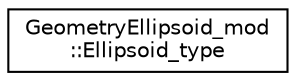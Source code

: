 digraph "Graphical Class Hierarchy"
{
 // LATEX_PDF_SIZE
  edge [fontname="Helvetica",fontsize="10",labelfontname="Helvetica",labelfontsize="10"];
  node [fontname="Helvetica",fontsize="10",shape=record];
  rankdir="LR";
  Node0 [label="GeometryEllipsoid_mod\l::Ellipsoid_type",height=0.2,width=0.4,color="black", fillcolor="white", style="filled",URL="$structGeometryEllipsoid__mod_1_1Ellipsoid__type.html",tooltip=" "];
}
